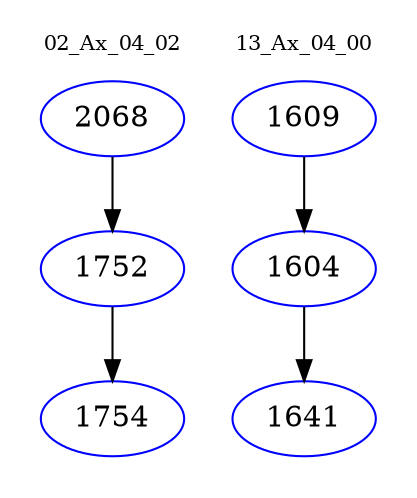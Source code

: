 digraph{
subgraph cluster_0 {
color = white
label = "02_Ax_04_02";
fontsize=10;
T0_2068 [label="2068", color="blue"]
T0_2068 -> T0_1752 [color="black"]
T0_1752 [label="1752", color="blue"]
T0_1752 -> T0_1754 [color="black"]
T0_1754 [label="1754", color="blue"]
}
subgraph cluster_1 {
color = white
label = "13_Ax_04_00";
fontsize=10;
T1_1609 [label="1609", color="blue"]
T1_1609 -> T1_1604 [color="black"]
T1_1604 [label="1604", color="blue"]
T1_1604 -> T1_1641 [color="black"]
T1_1641 [label="1641", color="blue"]
}
}
